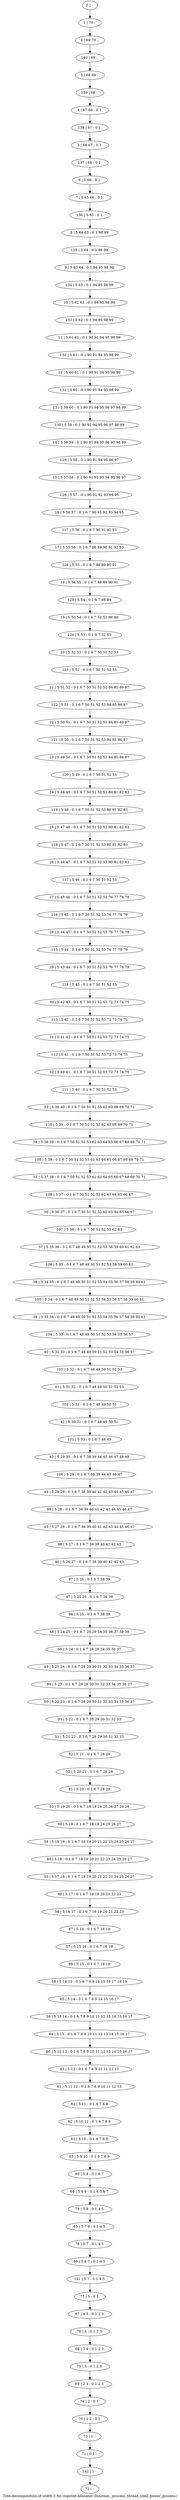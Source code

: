 digraph G {
graph [label="Tree-decomposition of width 2 for register allocator (function _process_thread_shell_power_process)"]
0[label="0 | : "];
1[label="1 | 70 : "];
2[label="2 | 69 70 : "];
3[label="3 | 68 69 : "];
4[label="4 | 67 68 : 0 1 "];
5[label="5 | 66 67 : 0 1 "];
6[label="6 | 5 66 : 0 1 "];
7[label="7 | 5 65 66 : 0 1 "];
8[label="8 | 5 64 65 : 0 1 98 99 "];
9[label="9 | 5 63 64 : 0 1 94 95 98 99 "];
10[label="10 | 5 62 63 : 0 1 94 95 98 99 "];
11[label="11 | 5 61 62 : 0 1 90 91 94 95 98 99 "];
12[label="12 | 5 60 61 : 0 1 90 91 94 95 98 99 "];
13[label="13 | 5 59 60 : 0 1 90 91 94 95 96 97 98 99 "];
14[label="14 | 5 58 59 : 0 1 90 91 94 95 96 97 98 99 "];
15[label="15 | 5 57 58 : 0 1 90 91 92 93 94 95 96 97 "];
16[label="16 | 5 56 57 : 0 1 6 7 90 91 92 93 94 95 "];
17[label="17 | 5 55 56 : 0 1 6 7 88 89 90 91 92 93 "];
18[label="18 | 5 54 55 : 0 1 6 7 88 89 90 91 "];
19[label="19 | 5 53 54 : 0 1 6 7 52 53 88 89 "];
20[label="20 | 5 52 53 : 0 1 6 7 50 51 52 53 "];
21[label="21 | 5 51 52 : 0 1 6 7 50 51 52 53 84 85 86 87 "];
22[label="22 | 5 50 51 : 0 1 6 7 50 51 52 53 84 85 86 87 "];
23[label="23 | 5 49 50 : 0 1 6 7 50 51 52 53 84 85 86 87 "];
24[label="24 | 5 48 49 : 0 1 6 7 50 51 52 53 80 81 82 83 "];
25[label="25 | 5 47 48 : 0 1 6 7 50 51 52 53 80 81 82 83 "];
26[label="26 | 5 46 47 : 0 1 6 7 50 51 52 53 80 81 82 83 "];
27[label="27 | 5 45 46 : 0 1 6 7 50 51 52 53 76 77 78 79 "];
28[label="28 | 5 44 45 : 0 1 6 7 50 51 52 53 76 77 78 79 "];
29[label="29 | 5 43 44 : 0 1 6 7 50 51 52 53 76 77 78 79 "];
30[label="30 | 5 42 43 : 0 1 6 7 50 51 52 53 72 73 74 75 "];
31[label="31 | 5 41 42 : 0 1 6 7 50 51 52 53 72 73 74 75 "];
32[label="32 | 5 40 41 : 0 1 6 7 50 51 52 53 72 73 74 75 "];
33[label="33 | 5 39 40 : 0 1 6 7 50 51 52 53 62 63 68 69 70 71 "];
34[label="34 | 5 38 39 : 0 1 6 7 50 51 52 53 62 63 64 65 66 67 68 69 70 71 "];
35[label="35 | 5 37 38 : 0 1 6 7 50 51 52 53 62 63 64 65 66 67 68 69 70 71 "];
36[label="36 | 5 36 37 : 0 1 6 7 50 51 52 53 62 63 64 65 66 67 "];
37[label="37 | 5 35 36 : 0 1 6 7 48 49 50 51 52 53 58 59 60 61 62 63 "];
38[label="38 | 5 34 35 : 0 1 6 7 48 49 50 51 52 53 54 55 56 57 58 59 60 61 "];
39[label="39 | 5 33 34 : 0 1 6 7 48 49 50 51 52 53 54 55 56 57 58 59 60 61 "];
40[label="40 | 5 32 33 : 0 1 6 7 48 49 50 51 52 53 54 55 56 57 "];
41[label="41 | 5 31 32 : 0 1 6 7 48 49 50 51 52 53 "];
42[label="42 | 5 30 31 : 0 1 6 7 48 49 50 51 "];
43[label="43 | 5 29 30 : 0 1 6 7 38 39 44 45 46 47 48 49 "];
44[label="44 | 5 28 29 : 0 1 6 7 38 39 40 41 42 43 44 45 46 47 "];
45[label="45 | 5 27 28 : 0 1 6 7 38 39 40 41 42 43 44 45 46 47 "];
46[label="46 | 5 26 27 : 0 1 6 7 38 39 40 41 42 43 "];
47[label="47 | 5 25 26 : 0 1 6 7 38 39 "];
48[label="48 | 5 24 25 : 0 1 6 7 28 29 34 35 36 37 38 39 "];
49[label="49 | 5 23 24 : 0 1 6 7 28 29 30 31 32 33 34 35 36 37 "];
50[label="50 | 5 22 23 : 0 1 6 7 28 29 30 31 32 33 34 35 36 37 "];
51[label="51 | 5 21 22 : 0 1 6 7 28 29 30 31 32 33 "];
52[label="52 | 5 20 21 : 0 1 6 7 28 29 "];
53[label="53 | 5 19 20 : 0 1 6 7 18 19 24 25 26 27 28 29 "];
54[label="54 | 5 18 19 : 0 1 6 7 18 19 20 21 22 23 24 25 26 27 "];
55[label="55 | 5 17 18 : 0 1 6 7 18 19 20 21 22 23 24 25 26 27 "];
56[label="56 | 5 16 17 : 0 1 6 7 18 19 20 21 22 23 "];
57[label="57 | 5 15 16 : 0 1 6 7 18 19 "];
58[label="58 | 5 14 15 : 0 1 6 7 8 9 14 15 16 17 18 19 "];
59[label="59 | 5 13 14 : 0 1 6 7 8 9 10 11 12 13 14 15 16 17 "];
60[label="60 | 5 12 13 : 0 1 6 7 8 9 10 11 12 13 14 15 16 17 "];
61[label="61 | 5 11 12 : 0 1 6 7 8 9 10 11 12 13 "];
62[label="62 | 5 10 11 : 0 1 6 7 8 9 "];
63[label="63 | 5 9 10 : 0 1 6 7 8 9 "];
64[label="64 | 5 8 9 : 0 1 4 5 6 7 "];
65[label="65 | 5 7 8 : 0 1 4 5 "];
66[label="66 | 5 6 7 : 0 1 4 5 "];
67[label="67 | 4 5 : 0 1 2 3 "];
68[label="68 | 3 4 : 0 1 2 3 "];
69[label="69 | 2 3 : 0 1 2 3 "];
70[label="70 | 1 2 : 0 1 "];
71[label="71 | 0 1 : "];
72[label="72 | : "];
73[label="73 | 1 : "];
74[label="74 | 2 : 0 1 "];
75[label="75 | 3 : 0 1 2 3 "];
76[label="76 | 4 : 0 1 2 3 "];
77[label="77 | 5 : 0 1 "];
78[label="78 | 5 7 : 0 1 4 5 "];
79[label="79 | 5 8 : 0 1 4 5 "];
80[label="80 | 5 9 : 0 1 6 7 "];
81[label="81 | 5 10 : 0 1 6 7 8 9 "];
82[label="82 | 5 11 : 0 1 6 7 8 9 "];
83[label="83 | 5 12 : 0 1 6 7 8 9 10 11 12 13 "];
84[label="84 | 5 13 : 0 1 6 7 8 9 10 11 12 13 14 15 16 17 "];
85[label="85 | 5 14 : 0 1 6 7 8 9 14 15 16 17 "];
86[label="86 | 5 15 : 0 1 6 7 18 19 "];
87[label="87 | 5 16 : 0 1 6 7 18 19 "];
88[label="88 | 5 17 : 0 1 6 7 18 19 20 21 22 23 "];
89[label="89 | 5 18 : 0 1 6 7 18 19 20 21 22 23 24 25 26 27 "];
90[label="90 | 5 19 : 0 1 6 7 18 19 24 25 26 27 "];
91[label="91 | 5 20 : 0 1 6 7 28 29 "];
92[label="92 | 5 21 : 0 1 6 7 28 29 "];
93[label="93 | 5 22 : 0 1 6 7 28 29 30 31 32 33 "];
94[label="94 | 5 23 : 0 1 6 7 28 29 30 31 32 33 34 35 36 37 "];
95[label="95 | 5 24 : 0 1 6 7 28 29 34 35 36 37 "];
96[label="96 | 5 25 : 0 1 6 7 38 39 "];
97[label="97 | 5 26 : 0 1 6 7 38 39 "];
98[label="98 | 5 27 : 0 1 6 7 38 39 40 41 42 43 "];
99[label="99 | 5 28 : 0 1 6 7 38 39 40 41 42 43 44 45 46 47 "];
100[label="100 | 5 29 : 0 1 6 7 38 39 44 45 46 47 "];
101[label="101 | 5 30 : 0 1 6 7 48 49 "];
102[label="102 | 5 31 : 0 1 6 7 48 49 50 51 "];
103[label="103 | 5 32 : 0 1 6 7 48 49 50 51 52 53 "];
104[label="104 | 5 33 : 0 1 6 7 48 49 50 51 52 53 54 55 56 57 "];
105[label="105 | 5 34 : 0 1 6 7 48 49 50 51 52 53 54 55 56 57 58 59 60 61 "];
106[label="106 | 5 35 : 0 1 6 7 48 49 50 51 52 53 58 59 60 61 "];
107[label="107 | 5 36 : 0 1 6 7 50 51 52 53 62 63 "];
108[label="108 | 5 37 : 0 1 6 7 50 51 52 53 62 63 64 65 66 67 "];
109[label="109 | 5 38 : 0 1 6 7 50 51 52 53 62 63 64 65 66 67 68 69 70 71 "];
110[label="110 | 5 39 : 0 1 6 7 50 51 52 53 62 63 68 69 70 71 "];
111[label="111 | 5 40 : 0 1 6 7 50 51 52 53 "];
112[label="112 | 5 41 : 0 1 6 7 50 51 52 53 72 73 74 75 "];
113[label="113 | 5 42 : 0 1 6 7 50 51 52 53 72 73 74 75 "];
114[label="114 | 5 43 : 0 1 6 7 50 51 52 53 "];
115[label="115 | 5 44 : 0 1 6 7 50 51 52 53 76 77 78 79 "];
116[label="116 | 5 45 : 0 1 6 7 50 51 52 53 76 77 78 79 "];
117[label="117 | 5 46 : 0 1 6 7 50 51 52 53 "];
118[label="118 | 5 47 : 0 1 6 7 50 51 52 53 80 81 82 83 "];
119[label="119 | 5 48 : 0 1 6 7 50 51 52 53 80 81 82 83 "];
120[label="120 | 5 49 : 0 1 6 7 50 51 52 53 "];
121[label="121 | 5 50 : 0 1 6 7 50 51 52 53 84 85 86 87 "];
122[label="122 | 5 51 : 0 1 6 7 50 51 52 53 84 85 86 87 "];
123[label="123 | 5 52 : 0 1 6 7 50 51 52 53 "];
124[label="124 | 5 53 : 0 1 6 7 52 53 "];
125[label="125 | 5 54 : 0 1 6 7 88 89 "];
126[label="126 | 5 55 : 0 1 6 7 88 89 90 91 "];
127[label="127 | 5 56 : 0 1 6 7 90 91 92 93 "];
128[label="128 | 5 57 : 0 1 90 91 92 93 94 95 "];
129[label="129 | 5 58 : 0 1 90 91 94 95 96 97 "];
130[label="130 | 5 59 : 0 1 90 91 94 95 96 97 98 99 "];
131[label="131 | 5 60 : 0 1 90 91 94 95 98 99 "];
132[label="132 | 5 61 : 0 1 90 91 94 95 98 99 "];
133[label="133 | 5 62 : 0 1 94 95 98 99 "];
134[label="134 | 5 63 : 0 1 94 95 98 99 "];
135[label="135 | 5 64 : 0 1 98 99 "];
136[label="136 | 5 65 : 0 1 "];
137[label="137 | 66 : 0 1 "];
138[label="138 | 67 : 0 1 "];
139[label="139 | 68 : "];
140[label="140 | 69 : "];
141[label="141 | 5 7 : 0 1 4 5 "];
142[label="142 | 1 : "];
0->1 ;
1->2 ;
6->7 ;
73->71 ;
70->73 ;
74->70 ;
69->74 ;
75->69 ;
68->75 ;
76->68 ;
67->76 ;
77->67 ;
78->66 ;
65->78 ;
79->65 ;
64->79 ;
80->64 ;
63->80 ;
81->63 ;
62->81 ;
82->62 ;
61->82 ;
83->61 ;
60->83 ;
84->60 ;
59->84 ;
85->59 ;
58->85 ;
86->58 ;
57->86 ;
87->57 ;
56->87 ;
88->56 ;
55->88 ;
89->55 ;
54->89 ;
90->54 ;
53->90 ;
91->53 ;
52->91 ;
92->52 ;
51->92 ;
93->51 ;
50->93 ;
94->50 ;
49->94 ;
95->49 ;
48->95 ;
96->48 ;
47->96 ;
97->47 ;
46->97 ;
98->46 ;
45->98 ;
99->45 ;
44->99 ;
100->44 ;
43->100 ;
101->43 ;
42->101 ;
102->42 ;
41->102 ;
103->41 ;
40->103 ;
104->40 ;
39->104 ;
105->39 ;
38->105 ;
106->38 ;
37->106 ;
107->37 ;
36->107 ;
108->36 ;
35->108 ;
109->35 ;
34->109 ;
110->34 ;
33->110 ;
111->33 ;
32->111 ;
112->32 ;
31->112 ;
113->31 ;
30->113 ;
114->30 ;
29->114 ;
115->29 ;
28->115 ;
116->28 ;
27->116 ;
117->27 ;
26->117 ;
118->26 ;
25->118 ;
119->25 ;
24->119 ;
120->24 ;
23->120 ;
121->23 ;
22->121 ;
122->22 ;
21->122 ;
123->21 ;
20->123 ;
124->20 ;
19->124 ;
125->19 ;
18->125 ;
126->18 ;
17->126 ;
127->17 ;
16->127 ;
128->16 ;
15->128 ;
129->15 ;
14->129 ;
130->14 ;
13->130 ;
131->13 ;
12->131 ;
132->12 ;
11->132 ;
133->11 ;
10->133 ;
134->10 ;
9->134 ;
135->9 ;
8->135 ;
136->8 ;
7->136 ;
137->6 ;
5->137 ;
138->5 ;
4->138 ;
139->4 ;
3->139 ;
140->3 ;
2->140 ;
141->77 ;
66->141 ;
142->72 ;
71->142 ;
}

